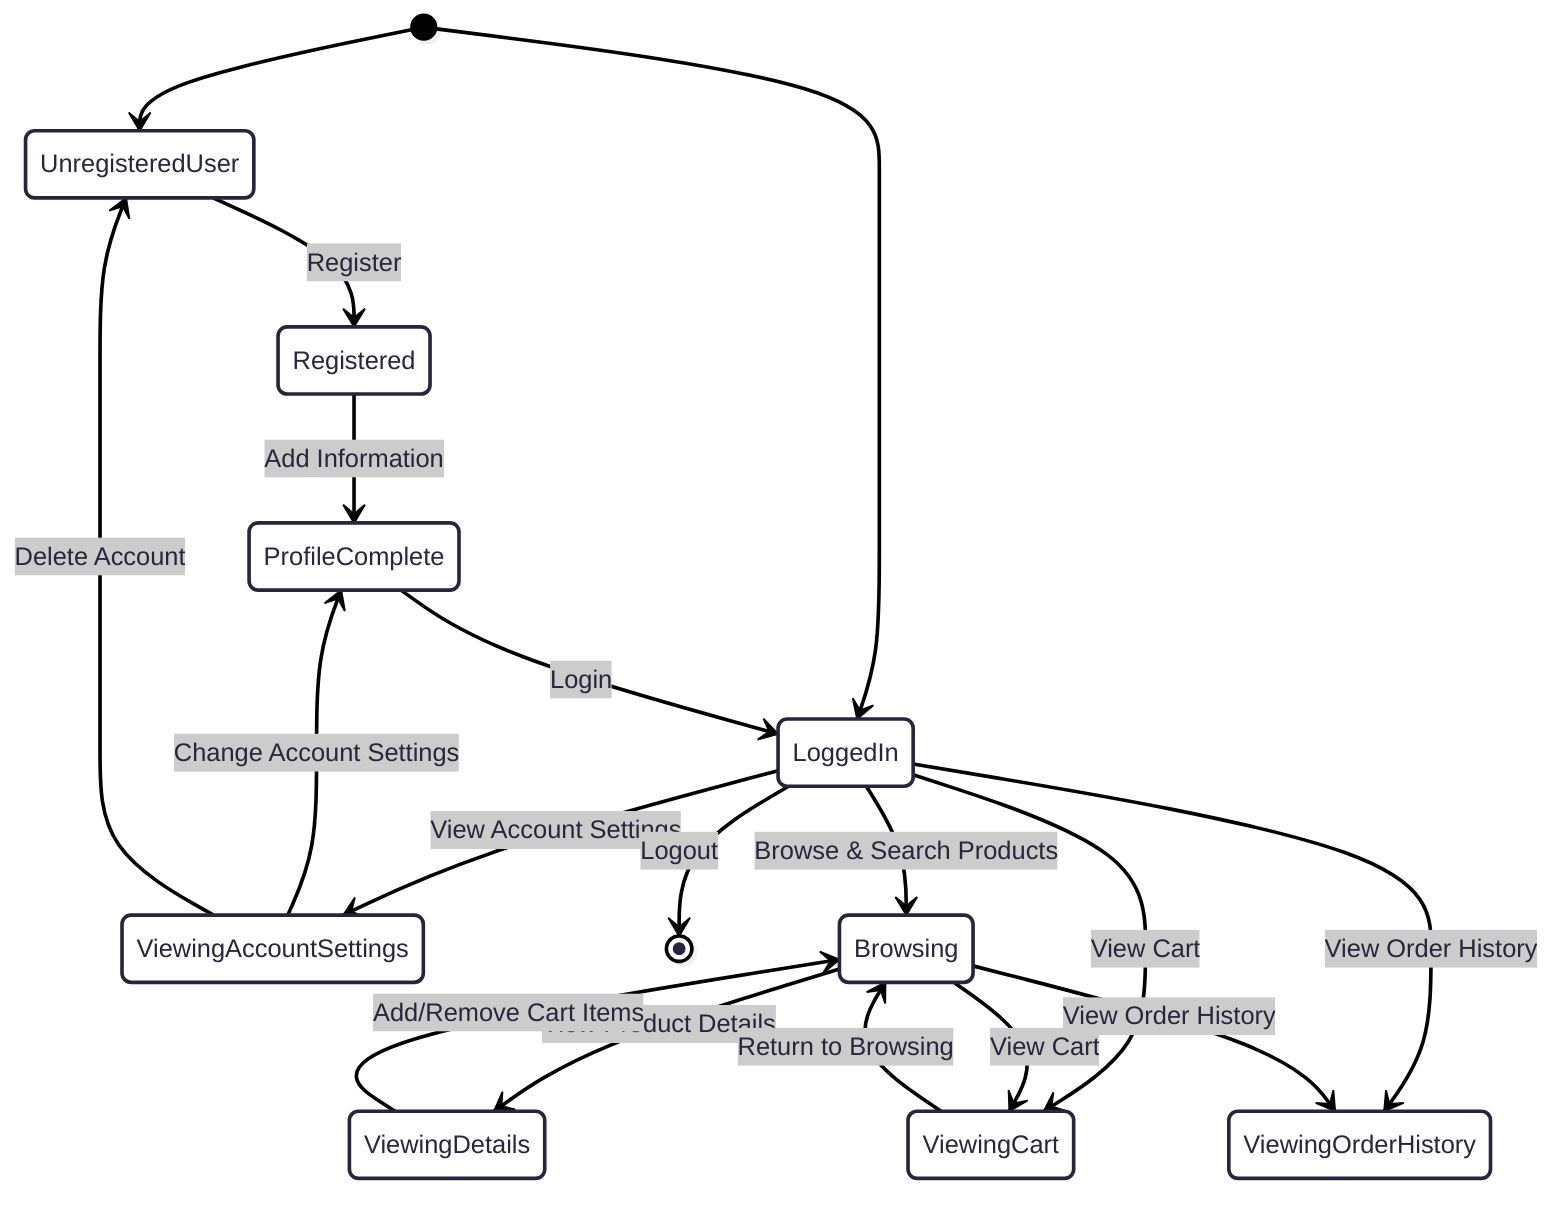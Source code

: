 ---
config:
      theme: redux
---
stateDiagram-v2
[*] --> UnregisteredUser
[*] --> LoggedIn
UnregisteredUser --> Registered : Register
Registered --> ProfileComplete : Add Information
ProfileComplete --> LoggedIn : Login
LoggedIn --> ViewingAccountSettings : View Account Settings
ViewingAccountSettings --> ProfileComplete : Change Account Settings
ViewingAccountSettings --> UnregisteredUser : Delete Account
LoggedIn --> [*] : Logout
LoggedIn --> Browsing : Browse & Search Products
Browsing --> ViewingDetails : View Product Details
ViewingDetails --> Browsing : Add/Remove Cart Items
LoggedIn --> ViewingCart : View Cart
Browsing --> ViewingCart : View Cart
ViewingCart --> Browsing : Return to Browsing
LoggedIn --> ViewingOrderHistory : View Order History
Browsing --> ViewingOrderHistory : View Order History